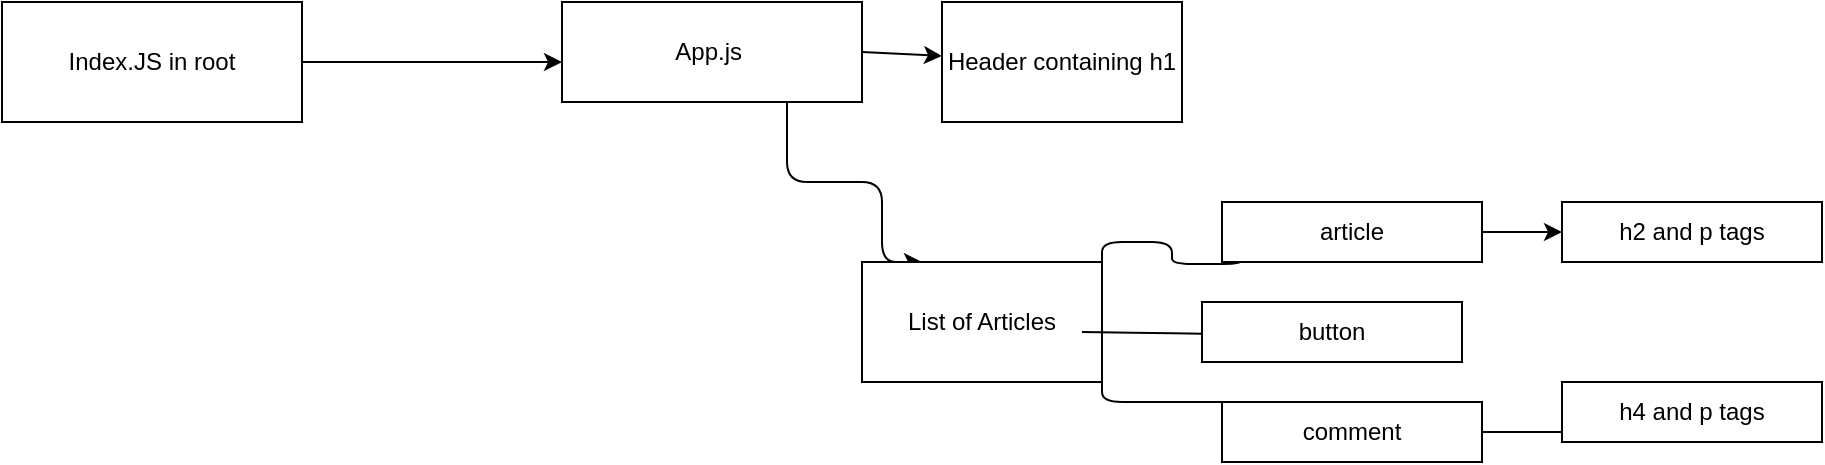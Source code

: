 <mxfile>
    <diagram id="9_TYMUkv1kbeLDXIYLgJ" name="Page-1">
        <mxGraphModel dx="973" dy="1386" grid="1" gridSize="10" guides="1" tooltips="1" connect="1" arrows="1" fold="1" page="1" pageScale="1" pageWidth="827" pageHeight="1169" math="0" shadow="0">
            <root>
                <mxCell id="0"/>
                <mxCell id="1" parent="0"/>
                <mxCell id="3" style="edgeStyle=none;html=1;exitX=1;exitY=0.5;exitDx=0;exitDy=0;" parent="1" source="2" edge="1">
                    <mxGeometry relative="1" as="geometry">
                        <mxPoint x="300" y="50" as="targetPoint"/>
                    </mxGeometry>
                </mxCell>
                <mxCell id="2" value="Index.JS in root" style="rounded=0;whiteSpace=wrap;html=1;" parent="1" vertex="1">
                    <mxGeometry x="20" y="20" width="150" height="60" as="geometry"/>
                </mxCell>
                <mxCell id="5" style="edgeStyle=none;html=1;exitX=1;exitY=0.5;exitDx=0;exitDy=0;" parent="1" source="4" target="6" edge="1">
                    <mxGeometry relative="1" as="geometry">
                        <mxPoint x="550" y="50" as="targetPoint"/>
                    </mxGeometry>
                </mxCell>
                <mxCell id="8" style="edgeStyle=orthogonalEdgeStyle;html=1;exitX=0.75;exitY=1;exitDx=0;exitDy=0;entryX=0.25;entryY=0;entryDx=0;entryDy=0;" edge="1" parent="1" source="4" target="9">
                    <mxGeometry relative="1" as="geometry">
                        <mxPoint x="570" y="150" as="targetPoint"/>
                        <Array as="points">
                            <mxPoint x="413" y="110"/>
                            <mxPoint x="460" y="110"/>
                            <mxPoint x="460" y="150"/>
                        </Array>
                    </mxGeometry>
                </mxCell>
                <mxCell id="4" value="App.js&amp;nbsp;" style="rounded=0;whiteSpace=wrap;html=1;" parent="1" vertex="1">
                    <mxGeometry x="300" y="20" width="150" height="50" as="geometry"/>
                </mxCell>
                <mxCell id="6" value="&lt;span&gt;Header containing h1&lt;/span&gt;" style="rounded=0;whiteSpace=wrap;html=1;" parent="1" vertex="1">
                    <mxGeometry x="490" y="20" width="120" height="60" as="geometry"/>
                </mxCell>
                <mxCell id="10" style="edgeStyle=orthogonalEdgeStyle;html=1;exitX=1;exitY=0;exitDx=0;exitDy=0;" edge="1" parent="1" source="9">
                    <mxGeometry relative="1" as="geometry">
                        <mxPoint x="640" y="140" as="targetPoint"/>
                    </mxGeometry>
                </mxCell>
                <mxCell id="9" value="List of Articles" style="rounded=0;whiteSpace=wrap;html=1;" vertex="1" parent="1">
                    <mxGeometry x="450" y="150" width="120" height="60" as="geometry"/>
                </mxCell>
                <mxCell id="11" style="edgeStyle=orthogonalEdgeStyle;html=1;exitX=1;exitY=0;exitDx=0;exitDy=0;" edge="1" parent="1">
                    <mxGeometry relative="1" as="geometry">
                        <mxPoint x="630" y="175" as="targetPoint"/>
                        <mxPoint x="560" y="185" as="sourcePoint"/>
                    </mxGeometry>
                </mxCell>
                <mxCell id="12" style="edgeStyle=orthogonalEdgeStyle;html=1;exitX=1;exitY=1;exitDx=0;exitDy=0;" edge="1" parent="1" source="9">
                    <mxGeometry relative="1" as="geometry">
                        <mxPoint x="640" y="230" as="targetPoint"/>
                        <mxPoint x="570" y="240" as="sourcePoint"/>
                    </mxGeometry>
                </mxCell>
                <mxCell id="16" style="edgeStyle=orthogonalEdgeStyle;html=1;exitX=1;exitY=0.5;exitDx=0;exitDy=0;" edge="1" parent="1" source="13">
                    <mxGeometry relative="1" as="geometry">
                        <mxPoint x="800" y="135" as="targetPoint"/>
                    </mxGeometry>
                </mxCell>
                <mxCell id="13" value="article" style="rounded=0;whiteSpace=wrap;html=1;" vertex="1" parent="1">
                    <mxGeometry x="630" y="120" width="130" height="30" as="geometry"/>
                </mxCell>
                <mxCell id="14" value="button" style="rounded=0;whiteSpace=wrap;html=1;" vertex="1" parent="1">
                    <mxGeometry x="620" y="170" width="130" height="30" as="geometry"/>
                </mxCell>
                <mxCell id="15" value="comment" style="rounded=0;whiteSpace=wrap;html=1;" vertex="1" parent="1">
                    <mxGeometry x="630" y="220" width="130" height="30" as="geometry"/>
                </mxCell>
                <mxCell id="17" value="h2 and p tags" style="rounded=0;whiteSpace=wrap;html=1;" vertex="1" parent="1">
                    <mxGeometry x="800" y="120" width="130" height="30" as="geometry"/>
                </mxCell>
                <mxCell id="19" style="edgeStyle=orthogonalEdgeStyle;html=1;exitX=1;exitY=0.5;exitDx=0;exitDy=0;" edge="1" parent="1" source="15">
                    <mxGeometry relative="1" as="geometry">
                        <mxPoint x="820" y="235" as="targetPoint"/>
                        <mxPoint x="780" y="155" as="sourcePoint"/>
                    </mxGeometry>
                </mxCell>
                <mxCell id="20" value="h4 and p tags" style="rounded=0;whiteSpace=wrap;html=1;" vertex="1" parent="1">
                    <mxGeometry x="800" y="210" width="130" height="30" as="geometry"/>
                </mxCell>
            </root>
        </mxGraphModel>
    </diagram>
</mxfile>